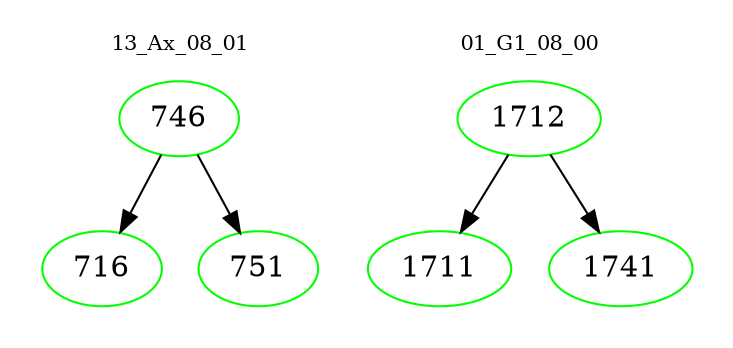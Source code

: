 digraph{
subgraph cluster_0 {
color = white
label = "13_Ax_08_01";
fontsize=10;
T0_746 [label="746", color="green"]
T0_746 -> T0_716 [color="black"]
T0_716 [label="716", color="green"]
T0_746 -> T0_751 [color="black"]
T0_751 [label="751", color="green"]
}
subgraph cluster_1 {
color = white
label = "01_G1_08_00";
fontsize=10;
T1_1712 [label="1712", color="green"]
T1_1712 -> T1_1711 [color="black"]
T1_1711 [label="1711", color="green"]
T1_1712 -> T1_1741 [color="black"]
T1_1741 [label="1741", color="green"]
}
}
